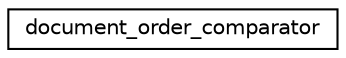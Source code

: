 digraph "Graphical Class Hierarchy"
{
  edge [fontname="Helvetica",fontsize="10",labelfontname="Helvetica",labelfontsize="10"];
  node [fontname="Helvetica",fontsize="10",shape=record];
  rankdir="LR";
  Node1 [label="document_order_comparator",height=0.2,width=0.4,color="black", fillcolor="white", style="filled",URL="$structdocument__order__comparator.html"];
}
